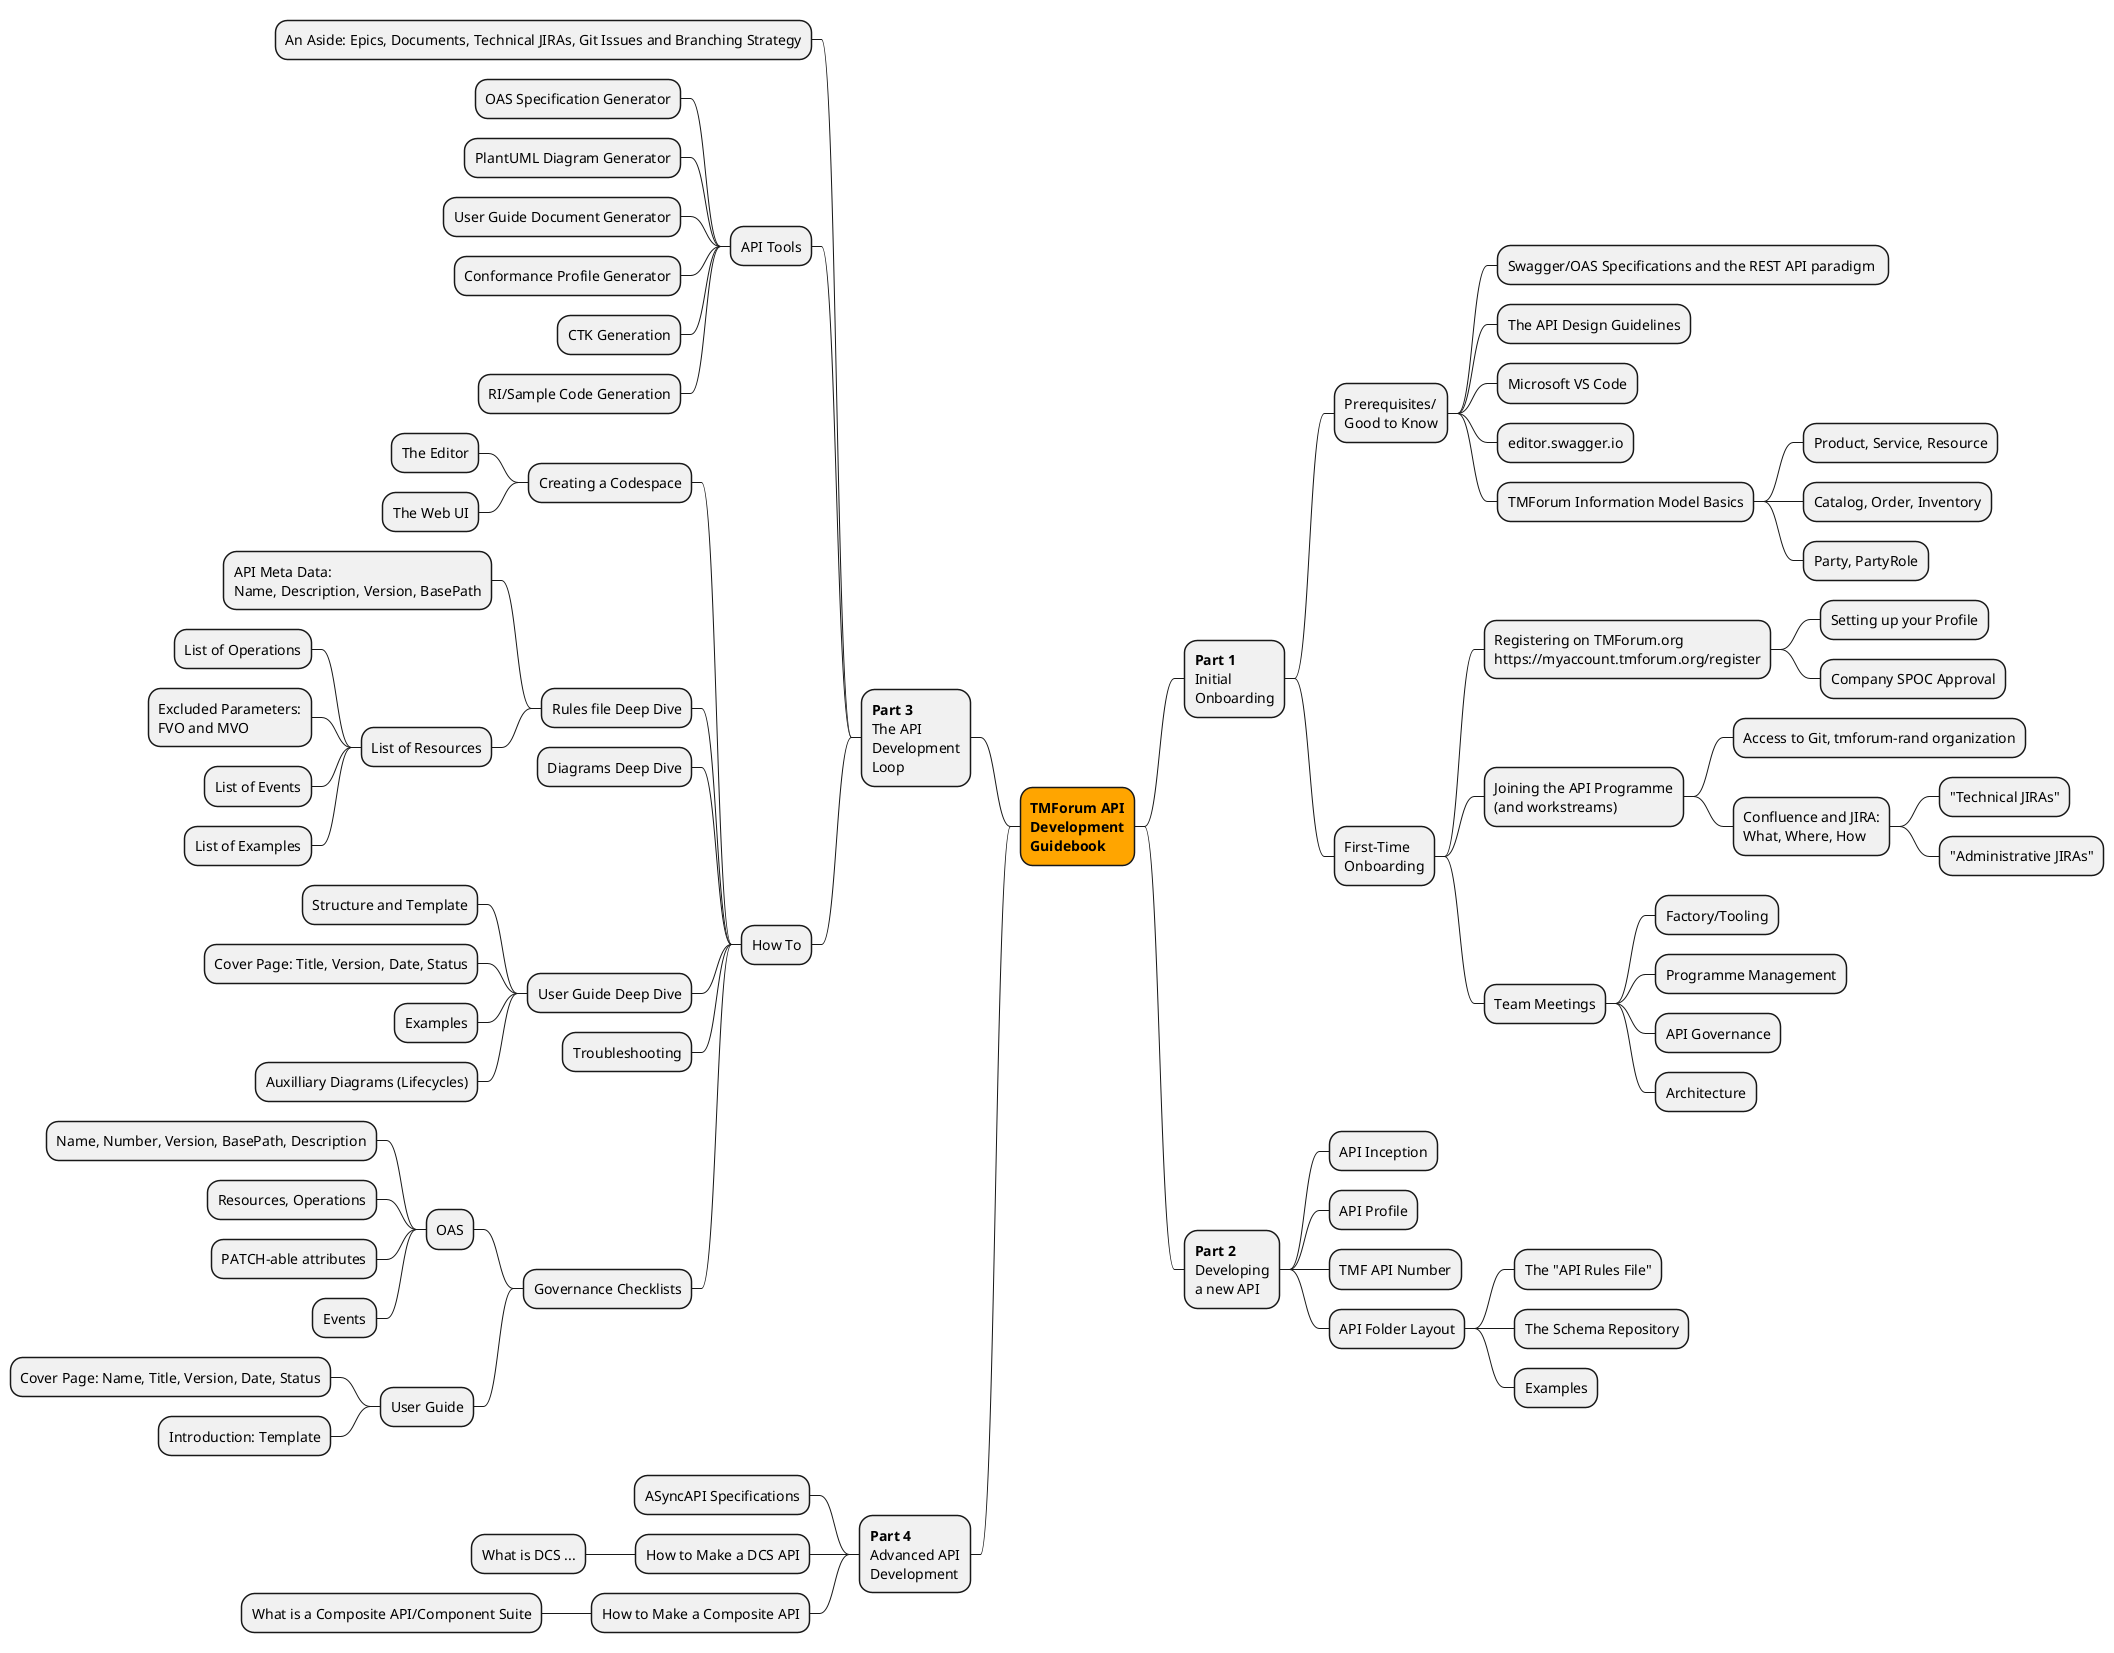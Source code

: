 @startmindmap
+[#Orange] <b>TMForum API\n<b>Development\n<b>Guidebook
++ <b>Part 1</b>\nInitial\nOnboarding
+++ Prerequisites/\nGood to Know
++++ Swagger/OAS Specifications and the REST API paradigm 
++++ The API Design Guidelines
++++ Microsoft VS Code
++++ editor.swagger.io
++++ TMForum Information Model Basics
+++++ Product, Service, Resource
+++++ Catalog, Order, Inventory
+++++ Party, PartyRole

+++ First-Time\nOnboarding
++++ Registering on TMForum.org\nhttps://myaccount.tmforum.org/register
+++++ Setting up your Profile
+++++ Company SPOC Approval

++++ Joining the API Programme\n(and workstreams) 
+++++ Access to Git, tmforum-rand organization
+++++ Confluence and JIRA:\nWhat, Where, How
++++++ "Technical JIRAs"
++++++ "Administrative JIRAs"
++++ Team Meetings
+++++ Factory/Tooling
+++++ Programme Management
+++++ API Governance
+++++ Architecture

++ <b>Part 2</b>\nDeveloping\na new API
+++ API Inception
+++ API Profile
+++ TMF API Number
+++ API Folder Layout
++++ The "API Rules File"
++++ The Schema Repository
++++ Examples

-- <b>Part 3</b>\nThe API\nDevelopment\nLoop
--- An Aside: Epics, Documents, Technical JIRAs, Git Issues and Branching Strategy

--- API Tools
---- OAS Specification Generator
---- PlantUML Diagram Generator
---- User Guide Document Generator
---- Conformance Profile Generator
---- CTK Generation
---- RI/Sample Code Generation
--- How To
---- Creating a Codespace
----- The Editor
----- The Web UI
---- Rules file Deep Dive
----- API Meta Data:\nName, Description, Version, BasePath
----- List of Resources
------ List of Operations
------ Excluded Parameters:\nFVO and MVO
------ List of Events
------ List of Examples
---- Diagrams Deep Dive
---- User Guide Deep Dive
----- Structure and Template
----- Cover Page: Title, Version, Date, Status
----- Examples
----- Auxilliary Diagrams (Lifecycles)
---- Troubleshooting

---- Governance Checklists
----- OAS
------ Name, Number, Version, BasePath, Description
------ Resources, Operations
------ PATCH-able attributes
------ Events
----- User Guide
------ Cover Page: Name, Title, Version, Date, Status
------ Introduction: Template

-- <b>Part 4</b>\nAdvanced API\nDevelopment
--- ASyncAPI Specifications
--- How to Make a DCS API
---- What is DCS ...
--- How to Make a Composite API
---- What is a Composite API/Component Suite

@endmindmap